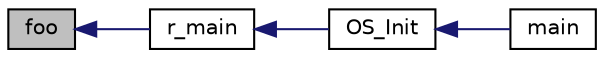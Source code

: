 digraph "foo"
{
  edge [fontname="Helvetica",fontsize="10",labelfontname="Helvetica",labelfontsize="10"];
  node [fontname="Helvetica",fontsize="10",shape=record];
  rankdir="LR";
  Node1 [label="foo",height=0.2,width=0.4,color="black", fillcolor="grey75", style="filled", fontcolor="black"];
  Node1 -> Node2 [dir="back",color="midnightblue",fontsize="10",style="solid",fontname="Helvetica"];
  Node2 [label="r_main",height=0.2,width=0.4,color="black", fillcolor="white", style="filled",URL="$os_8c.html#afff05d20e8e3bfc1d7d8aab2bb3a1e9b",tooltip="main function provided by user application. The first task to run. "];
  Node2 -> Node3 [dir="back",color="midnightblue",fontsize="10",style="solid",fontname="Helvetica"];
  Node3 [label="OS_Init",height=0.2,width=0.4,color="black", fillcolor="white", style="filled",URL="$os_8c.html#a280149a9407c6504ce0af541351561db",tooltip="Setup the RTOS and create main() as the first SYSTEM level task. "];
  Node3 -> Node4 [dir="back",color="midnightblue",fontsize="10",style="solid",fontname="Helvetica"];
  Node4 [label="main",height=0.2,width=0.4,color="black", fillcolor="white", style="filled",URL="$os_8c.html#ae66f6b31b5ad750f1fe042a706a4e3d4"];
}
